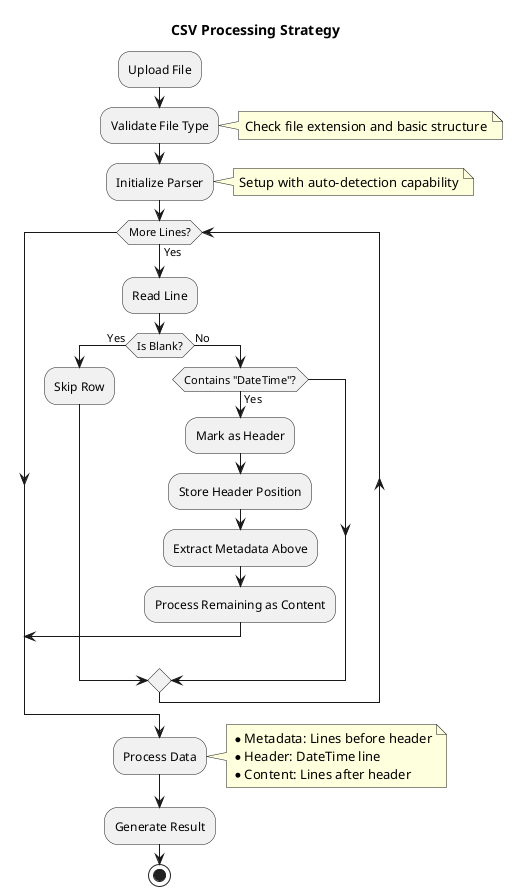 @startuml CSVProcessingFlow

title CSV Processing Strategy

:Upload File;

:Validate File Type;
note right: Check file extension and basic structure

:Initialize Parser;
note right: Setup with auto-detection capability

while (More Lines?) is (Yes)
    :Read Line;
    if (Is Blank?) then (Yes)
        :Skip Row;
    else (No)
        if (Contains "DateTime"?) then (Yes)
            :Mark as Header;
            :Store Header Position;
            :Extract Metadata Above;
            :Process Remaining as Content;
            break
        endif
    endif
endwhile

:Process Data;
note right
    * Metadata: Lines before header
    * Header: DateTime line
    * Content: Lines after header
end note

:Generate Result;

stop

@enduml